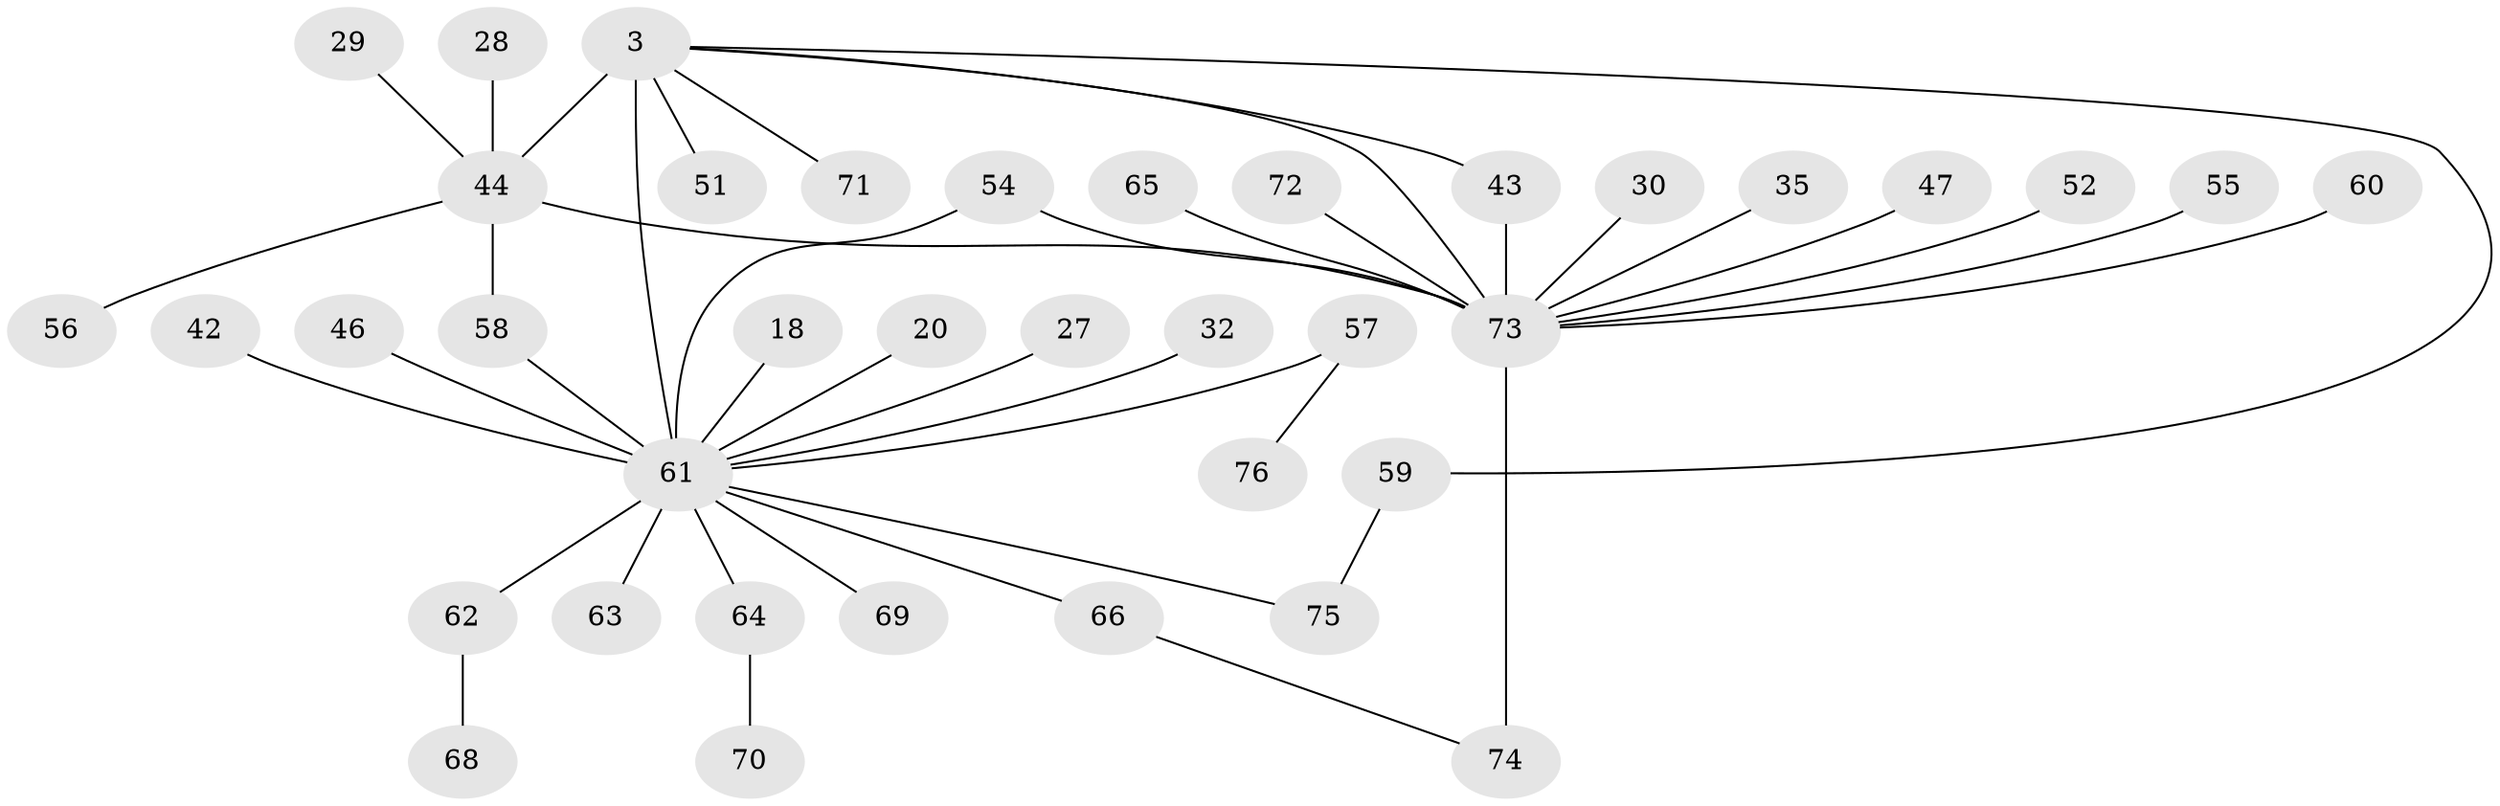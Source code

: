 // original degree distribution, {8: 0.02631578947368421, 6: 0.06578947368421052, 17: 0.013157894736842105, 3: 0.10526315789473684, 2: 0.3026315789473684, 12: 0.013157894736842105, 4: 0.039473684210526314, 5: 0.013157894736842105, 1: 0.42105263157894735}
// Generated by graph-tools (version 1.1) at 2025/46/03/09/25 04:46:46]
// undirected, 38 vertices, 43 edges
graph export_dot {
graph [start="1"]
  node [color=gray90,style=filled];
  3;
  18;
  20;
  27;
  28;
  29;
  30;
  32;
  35 [super="+33"];
  42;
  43 [super="+15"];
  44 [super="+25+26"];
  46;
  47;
  51 [super="+45"];
  52;
  54 [super="+24"];
  55;
  56;
  57;
  58 [super="+21+53"];
  59 [super="+4"];
  60 [super="+17+39+41+48"];
  61 [super="+40+19"];
  62;
  63;
  64 [super="+50"];
  65;
  66 [super="+49"];
  68;
  69;
  70;
  71;
  72;
  73 [super="+34+67+12"];
  74 [super="+13+31"];
  75;
  76;
  3 -- 44 [weight=4];
  3 -- 71;
  3 -- 59;
  3 -- 73 [weight=3];
  3 -- 43;
  3 -- 61 [weight=4];
  3 -- 51;
  18 -- 61;
  20 -- 61;
  27 -- 61;
  28 -- 44;
  29 -- 44;
  30 -- 73;
  32 -- 61;
  35 -- 73;
  42 -- 61;
  43 -- 73;
  44 -- 56;
  44 -- 73 [weight=3];
  44 -- 58;
  46 -- 61;
  47 -- 73;
  52 -- 73;
  54 -- 73 [weight=3];
  54 -- 61;
  55 -- 73;
  57 -- 76;
  57 -- 61;
  58 -- 61;
  59 -- 75;
  60 -- 73;
  61 -- 64;
  61 -- 69;
  61 -- 75;
  61 -- 62;
  61 -- 63;
  61 -- 66;
  62 -- 68;
  64 -- 70;
  65 -- 73;
  66 -- 74;
  72 -- 73;
  73 -- 74 [weight=2];
}
